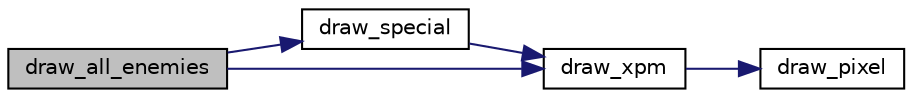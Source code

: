 digraph "draw_all_enemies"
{
 // LATEX_PDF_SIZE
  edge [fontname="Helvetica",fontsize="10",labelfontname="Helvetica",labelfontsize="10"];
  node [fontname="Helvetica",fontsize="10",shape=record];
  rankdir="LR";
  Node1 [label="draw_all_enemies",height=0.2,width=0.4,color="black", fillcolor="grey75", style="filled", fontcolor="black",tooltip="Draws each enemy on the buffer used for double buffering."];
  Node1 -> Node2 [color="midnightblue",fontsize="10",style="solid",fontname="Helvetica"];
  Node2 [label="draw_special",height=0.2,width=0.4,color="black", fillcolor="white", style="filled",URL="$sprite_8c.html#a48c90844a3cc28d10ebca5a4f10e65ff",tooltip="Draws the special enemy on the double buffer."];
  Node2 -> Node3 [color="midnightblue",fontsize="10",style="solid",fontname="Helvetica"];
  Node3 [label="draw_xpm",height=0.2,width=0.4,color="black", fillcolor="white", style="filled",URL="$sprite_8c.html#a432d4502a05a1025f30948e4dbcd88b2",tooltip="Draws an xpm according to some parameters."];
  Node3 -> Node4 [color="midnightblue",fontsize="10",style="solid",fontname="Helvetica"];
  Node4 [label="draw_pixel",height=0.2,width=0.4,color="black", fillcolor="white", style="filled",URL="$video_8c.html#ac4898edce27b7b51b297128384e113be",tooltip="//Function which draws one pixel on the screen with the desired color, in the desired buffer"];
  Node1 -> Node3 [color="midnightblue",fontsize="10",style="solid",fontname="Helvetica"];
}
